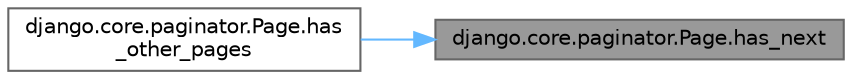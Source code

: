 digraph "django.core.paginator.Page.has_next"
{
 // LATEX_PDF_SIZE
  bgcolor="transparent";
  edge [fontname=Helvetica,fontsize=10,labelfontname=Helvetica,labelfontsize=10];
  node [fontname=Helvetica,fontsize=10,shape=box,height=0.2,width=0.4];
  rankdir="RL";
  Node1 [id="Node000001",label="django.core.paginator.Page.has_next",height=0.2,width=0.4,color="gray40", fillcolor="grey60", style="filled", fontcolor="black",tooltip=" "];
  Node1 -> Node2 [id="edge1_Node000001_Node000002",dir="back",color="steelblue1",style="solid",tooltip=" "];
  Node2 [id="Node000002",label="django.core.paginator.Page.has\l_other_pages",height=0.2,width=0.4,color="grey40", fillcolor="white", style="filled",URL="$classdjango_1_1core_1_1paginator_1_1_page.html#acf193e25cc4f4bf32ca2230047b4587e",tooltip=" "];
}
